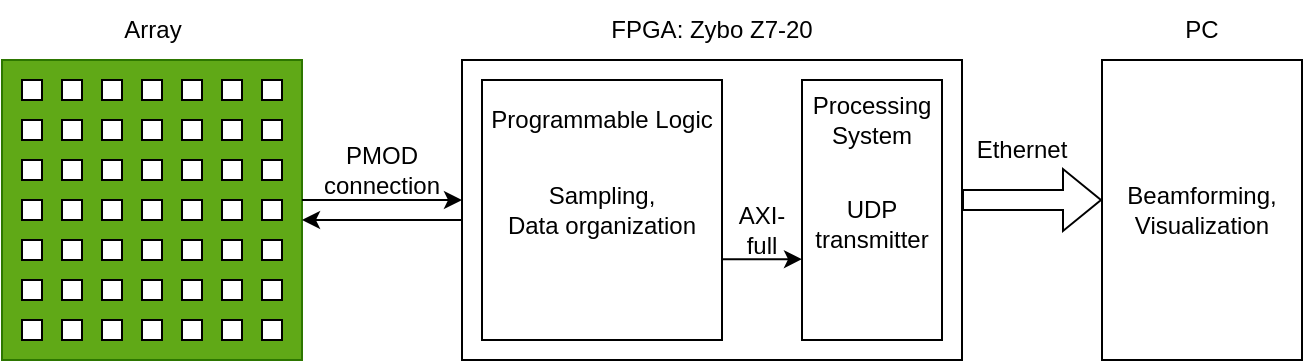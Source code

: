 <mxfile>
    <diagram id="iDXCksH8FyYVsBTKjjSu" name="Page-1">
        <mxGraphModel dx="1583" dy="1091" grid="1" gridSize="10" guides="1" tooltips="1" connect="1" arrows="1" fold="1" page="1" pageScale="1" pageWidth="1920" pageHeight="1200" math="0" shadow="0">
            <root>
                <mxCell id="0"/>
                <mxCell id="1" parent="0"/>
                <mxCell id="3" value="" style="rounded=0;whiteSpace=wrap;html=1;" vertex="1" parent="1">
                    <mxGeometry x="1200" y="210" width="250" height="150" as="geometry"/>
                </mxCell>
                <mxCell id="4" value="" style="rounded=0;whiteSpace=wrap;html=1;fillColor=#60a917;fontColor=#ffffff;strokeColor=#2D7600;" vertex="1" parent="1">
                    <mxGeometry x="970" y="210" width="150" height="150" as="geometry"/>
                </mxCell>
                <mxCell id="5" value="" style="rounded=0;whiteSpace=wrap;html=1;" vertex="1" parent="1">
                    <mxGeometry x="980" y="220" width="10" height="10" as="geometry"/>
                </mxCell>
                <mxCell id="6" value="" style="rounded=0;whiteSpace=wrap;html=1;" vertex="1" parent="1">
                    <mxGeometry x="1000" y="220" width="10" height="10" as="geometry"/>
                </mxCell>
                <mxCell id="7" value="" style="rounded=0;whiteSpace=wrap;html=1;" vertex="1" parent="1">
                    <mxGeometry x="1020" y="220" width="10" height="10" as="geometry"/>
                </mxCell>
                <mxCell id="8" value="" style="rounded=0;whiteSpace=wrap;html=1;" vertex="1" parent="1">
                    <mxGeometry x="1040" y="220" width="10" height="10" as="geometry"/>
                </mxCell>
                <mxCell id="9" value="" style="rounded=0;whiteSpace=wrap;html=1;" vertex="1" parent="1">
                    <mxGeometry x="1060" y="220" width="10" height="10" as="geometry"/>
                </mxCell>
                <mxCell id="10" value="" style="rounded=0;whiteSpace=wrap;html=1;" vertex="1" parent="1">
                    <mxGeometry x="1080" y="220" width="10" height="10" as="geometry"/>
                </mxCell>
                <mxCell id="11" value="" style="rounded=0;whiteSpace=wrap;html=1;" vertex="1" parent="1">
                    <mxGeometry x="1100" y="220" width="10" height="10" as="geometry"/>
                </mxCell>
                <mxCell id="12" value="" style="rounded=0;whiteSpace=wrap;html=1;" vertex="1" parent="1">
                    <mxGeometry x="980" y="240" width="10" height="10" as="geometry"/>
                </mxCell>
                <mxCell id="13" value="" style="rounded=0;whiteSpace=wrap;html=1;" vertex="1" parent="1">
                    <mxGeometry x="1000" y="240" width="10" height="10" as="geometry"/>
                </mxCell>
                <mxCell id="14" value="" style="rounded=0;whiteSpace=wrap;html=1;" vertex="1" parent="1">
                    <mxGeometry x="1020" y="240" width="10" height="10" as="geometry"/>
                </mxCell>
                <mxCell id="15" value="" style="rounded=0;whiteSpace=wrap;html=1;" vertex="1" parent="1">
                    <mxGeometry x="1040" y="240" width="10" height="10" as="geometry"/>
                </mxCell>
                <mxCell id="16" value="" style="rounded=0;whiteSpace=wrap;html=1;" vertex="1" parent="1">
                    <mxGeometry x="1060" y="240" width="10" height="10" as="geometry"/>
                </mxCell>
                <mxCell id="17" value="" style="rounded=0;whiteSpace=wrap;html=1;" vertex="1" parent="1">
                    <mxGeometry x="1080" y="240" width="10" height="10" as="geometry"/>
                </mxCell>
                <mxCell id="18" value="" style="rounded=0;whiteSpace=wrap;html=1;" vertex="1" parent="1">
                    <mxGeometry x="1100" y="240" width="10" height="10" as="geometry"/>
                </mxCell>
                <mxCell id="19" value="" style="rounded=0;whiteSpace=wrap;html=1;" vertex="1" parent="1">
                    <mxGeometry x="980" y="260" width="10" height="10" as="geometry"/>
                </mxCell>
                <mxCell id="20" value="" style="rounded=0;whiteSpace=wrap;html=1;" vertex="1" parent="1">
                    <mxGeometry x="1000" y="260" width="10" height="10" as="geometry"/>
                </mxCell>
                <mxCell id="21" value="" style="rounded=0;whiteSpace=wrap;html=1;" vertex="1" parent="1">
                    <mxGeometry x="1020" y="260" width="10" height="10" as="geometry"/>
                </mxCell>
                <mxCell id="22" value="" style="rounded=0;whiteSpace=wrap;html=1;" vertex="1" parent="1">
                    <mxGeometry x="1040" y="260" width="10" height="10" as="geometry"/>
                </mxCell>
                <mxCell id="23" value="" style="rounded=0;whiteSpace=wrap;html=1;" vertex="1" parent="1">
                    <mxGeometry x="1060" y="260" width="10" height="10" as="geometry"/>
                </mxCell>
                <mxCell id="24" value="" style="rounded=0;whiteSpace=wrap;html=1;" vertex="1" parent="1">
                    <mxGeometry x="1080" y="260" width="10" height="10" as="geometry"/>
                </mxCell>
                <mxCell id="25" value="" style="rounded=0;whiteSpace=wrap;html=1;" vertex="1" parent="1">
                    <mxGeometry x="1100" y="260" width="10" height="10" as="geometry"/>
                </mxCell>
                <mxCell id="26" value="" style="rounded=0;whiteSpace=wrap;html=1;" vertex="1" parent="1">
                    <mxGeometry x="980" y="280" width="10" height="10" as="geometry"/>
                </mxCell>
                <mxCell id="27" value="" style="rounded=0;whiteSpace=wrap;html=1;" vertex="1" parent="1">
                    <mxGeometry x="1000" y="280" width="10" height="10" as="geometry"/>
                </mxCell>
                <mxCell id="28" value="" style="rounded=0;whiteSpace=wrap;html=1;" vertex="1" parent="1">
                    <mxGeometry x="1020" y="280" width="10" height="10" as="geometry"/>
                </mxCell>
                <mxCell id="29" value="" style="rounded=0;whiteSpace=wrap;html=1;" vertex="1" parent="1">
                    <mxGeometry x="1040" y="280" width="10" height="10" as="geometry"/>
                </mxCell>
                <mxCell id="30" value="" style="rounded=0;whiteSpace=wrap;html=1;" vertex="1" parent="1">
                    <mxGeometry x="1060" y="280" width="10" height="10" as="geometry"/>
                </mxCell>
                <mxCell id="31" value="" style="rounded=0;whiteSpace=wrap;html=1;" vertex="1" parent="1">
                    <mxGeometry x="1080" y="280" width="10" height="10" as="geometry"/>
                </mxCell>
                <mxCell id="32" value="" style="rounded=0;whiteSpace=wrap;html=1;" vertex="1" parent="1">
                    <mxGeometry x="1100" y="280" width="10" height="10" as="geometry"/>
                </mxCell>
                <mxCell id="33" value="" style="rounded=0;whiteSpace=wrap;html=1;" vertex="1" parent="1">
                    <mxGeometry x="980" y="300" width="10" height="10" as="geometry"/>
                </mxCell>
                <mxCell id="34" value="" style="rounded=0;whiteSpace=wrap;html=1;" vertex="1" parent="1">
                    <mxGeometry x="1000" y="300" width="10" height="10" as="geometry"/>
                </mxCell>
                <mxCell id="35" value="" style="rounded=0;whiteSpace=wrap;html=1;" vertex="1" parent="1">
                    <mxGeometry x="1020" y="300" width="10" height="10" as="geometry"/>
                </mxCell>
                <mxCell id="36" value="" style="rounded=0;whiteSpace=wrap;html=1;" vertex="1" parent="1">
                    <mxGeometry x="1040" y="300" width="10" height="10" as="geometry"/>
                </mxCell>
                <mxCell id="37" value="" style="rounded=0;whiteSpace=wrap;html=1;" vertex="1" parent="1">
                    <mxGeometry x="1060" y="300" width="10" height="10" as="geometry"/>
                </mxCell>
                <mxCell id="38" value="" style="rounded=0;whiteSpace=wrap;html=1;" vertex="1" parent="1">
                    <mxGeometry x="1080" y="300" width="10" height="10" as="geometry"/>
                </mxCell>
                <mxCell id="39" value="" style="rounded=0;whiteSpace=wrap;html=1;" vertex="1" parent="1">
                    <mxGeometry x="1100" y="300" width="10" height="10" as="geometry"/>
                </mxCell>
                <mxCell id="40" value="" style="rounded=0;whiteSpace=wrap;html=1;" vertex="1" parent="1">
                    <mxGeometry x="980" y="320" width="10" height="10" as="geometry"/>
                </mxCell>
                <mxCell id="41" value="" style="rounded=0;whiteSpace=wrap;html=1;" vertex="1" parent="1">
                    <mxGeometry x="1000" y="320" width="10" height="10" as="geometry"/>
                </mxCell>
                <mxCell id="42" value="" style="rounded=0;whiteSpace=wrap;html=1;" vertex="1" parent="1">
                    <mxGeometry x="1020" y="320" width="10" height="10" as="geometry"/>
                </mxCell>
                <mxCell id="43" value="" style="rounded=0;whiteSpace=wrap;html=1;" vertex="1" parent="1">
                    <mxGeometry x="1040" y="320" width="10" height="10" as="geometry"/>
                </mxCell>
                <mxCell id="44" value="" style="rounded=0;whiteSpace=wrap;html=1;" vertex="1" parent="1">
                    <mxGeometry x="1060" y="320" width="10" height="10" as="geometry"/>
                </mxCell>
                <mxCell id="45" value="" style="rounded=0;whiteSpace=wrap;html=1;" vertex="1" parent="1">
                    <mxGeometry x="1080" y="320" width="10" height="10" as="geometry"/>
                </mxCell>
                <mxCell id="46" value="" style="rounded=0;whiteSpace=wrap;html=1;" vertex="1" parent="1">
                    <mxGeometry x="1100" y="320" width="10" height="10" as="geometry"/>
                </mxCell>
                <mxCell id="47" value="" style="rounded=0;whiteSpace=wrap;html=1;" vertex="1" parent="1">
                    <mxGeometry x="980" y="340" width="10" height="10" as="geometry"/>
                </mxCell>
                <mxCell id="48" value="" style="rounded=0;whiteSpace=wrap;html=1;" vertex="1" parent="1">
                    <mxGeometry x="1000" y="340" width="10" height="10" as="geometry"/>
                </mxCell>
                <mxCell id="49" value="" style="rounded=0;whiteSpace=wrap;html=1;" vertex="1" parent="1">
                    <mxGeometry x="1020" y="340" width="10" height="10" as="geometry"/>
                </mxCell>
                <mxCell id="50" value="" style="rounded=0;whiteSpace=wrap;html=1;" vertex="1" parent="1">
                    <mxGeometry x="1040" y="340" width="10" height="10" as="geometry"/>
                </mxCell>
                <mxCell id="51" value="" style="rounded=0;whiteSpace=wrap;html=1;" vertex="1" parent="1">
                    <mxGeometry x="1060" y="340" width="10" height="10" as="geometry"/>
                </mxCell>
                <mxCell id="52" value="" style="rounded=0;whiteSpace=wrap;html=1;" vertex="1" parent="1">
                    <mxGeometry x="1080" y="340" width="10" height="10" as="geometry"/>
                </mxCell>
                <mxCell id="53" value="" style="rounded=0;whiteSpace=wrap;html=1;" vertex="1" parent="1">
                    <mxGeometry x="1100" y="340" width="10" height="10" as="geometry"/>
                </mxCell>
                <mxCell id="54" value="Array" style="text;html=1;align=center;verticalAlign=middle;resizable=0;points=[];autosize=1;strokeColor=none;fillColor=none;" vertex="1" parent="1">
                    <mxGeometry x="1020" y="180" width="50" height="30" as="geometry"/>
                </mxCell>
                <mxCell id="55" value="" style="endArrow=classic;html=1;rounded=0;" edge="1" parent="1">
                    <mxGeometry width="50" height="50" relative="1" as="geometry">
                        <mxPoint x="1120" y="280" as="sourcePoint"/>
                        <mxPoint x="1200" y="280" as="targetPoint"/>
                    </mxGeometry>
                </mxCell>
                <mxCell id="56" value="" style="endArrow=classic;html=1;rounded=0;" edge="1" parent="1">
                    <mxGeometry width="50" height="50" relative="1" as="geometry">
                        <mxPoint x="1200" y="290" as="sourcePoint"/>
                        <mxPoint x="1120" y="290" as="targetPoint"/>
                    </mxGeometry>
                </mxCell>
                <mxCell id="57" value="&lt;div&gt;PMOD&lt;/div&gt;&lt;div&gt;connection&lt;/div&gt;" style="text;html=1;align=center;verticalAlign=middle;whiteSpace=wrap;rounded=0;" vertex="1" parent="1">
                    <mxGeometry x="1130" y="250" width="60" height="30" as="geometry"/>
                </mxCell>
                <mxCell id="58" value="FPGA: Zybo Z7-20" style="text;html=1;align=center;verticalAlign=middle;whiteSpace=wrap;rounded=0;" vertex="1" parent="1">
                    <mxGeometry x="1200" y="180" width="250" height="30" as="geometry"/>
                </mxCell>
                <mxCell id="59" value="&lt;div&gt;Sampling,&lt;/div&gt;&lt;div&gt;Data organization&lt;/div&gt;" style="rounded=0;whiteSpace=wrap;html=1;" vertex="1" parent="1">
                    <mxGeometry x="1210" y="220" width="120" height="130" as="geometry"/>
                </mxCell>
                <mxCell id="60" value="Programmable Logic" style="text;html=1;align=center;verticalAlign=middle;whiteSpace=wrap;rounded=0;" vertex="1" parent="1">
                    <mxGeometry x="1210" y="225" width="120" height="30" as="geometry"/>
                </mxCell>
                <mxCell id="61" value="&lt;div&gt;&lt;br&gt;&lt;/div&gt;&lt;div&gt;UDP&lt;/div&gt;transmitter" style="rounded=0;whiteSpace=wrap;html=1;" vertex="1" parent="1">
                    <mxGeometry x="1370" y="220" width="70" height="130" as="geometry"/>
                </mxCell>
                <mxCell id="62" value="" style="endArrow=classic;html=1;rounded=0;" edge="1" parent="1">
                    <mxGeometry width="50" height="50" relative="1" as="geometry">
                        <mxPoint x="1330" y="309.6" as="sourcePoint"/>
                        <mxPoint x="1370" y="309.6" as="targetPoint"/>
                    </mxGeometry>
                </mxCell>
                <mxCell id="63" value="Processing System" style="text;html=1;align=center;verticalAlign=middle;whiteSpace=wrap;rounded=0;" vertex="1" parent="1">
                    <mxGeometry x="1370" y="225" width="70" height="30" as="geometry"/>
                </mxCell>
                <mxCell id="64" value="&lt;div&gt;AXI-&lt;/div&gt;&lt;div&gt;full&lt;/div&gt;" style="text;html=1;align=center;verticalAlign=middle;whiteSpace=wrap;rounded=0;" vertex="1" parent="1">
                    <mxGeometry x="1330" y="279.6" width="40" height="30" as="geometry"/>
                </mxCell>
                <mxCell id="65" value="Beamforming,&lt;br&gt;&lt;div&gt;Visualization&lt;/div&gt;" style="rounded=0;whiteSpace=wrap;html=1;" vertex="1" parent="1">
                    <mxGeometry x="1520" y="210" width="100" height="150" as="geometry"/>
                </mxCell>
                <mxCell id="66" value="PC" style="text;html=1;align=center;verticalAlign=middle;whiteSpace=wrap;rounded=0;" vertex="1" parent="1">
                    <mxGeometry x="1520" y="180" width="100" height="30" as="geometry"/>
                </mxCell>
                <mxCell id="67" value="" style="shape=flexArrow;endArrow=classic;html=1;rounded=0;" edge="1" parent="1">
                    <mxGeometry width="50" height="50" relative="1" as="geometry">
                        <mxPoint x="1450" y="280" as="sourcePoint"/>
                        <mxPoint x="1520" y="280" as="targetPoint"/>
                    </mxGeometry>
                </mxCell>
                <mxCell id="68" value="Ethernet" style="text;html=1;align=center;verticalAlign=middle;whiteSpace=wrap;rounded=0;" vertex="1" parent="1">
                    <mxGeometry x="1450" y="230" width="60" height="49.6" as="geometry"/>
                </mxCell>
            </root>
        </mxGraphModel>
    </diagram>
</mxfile>